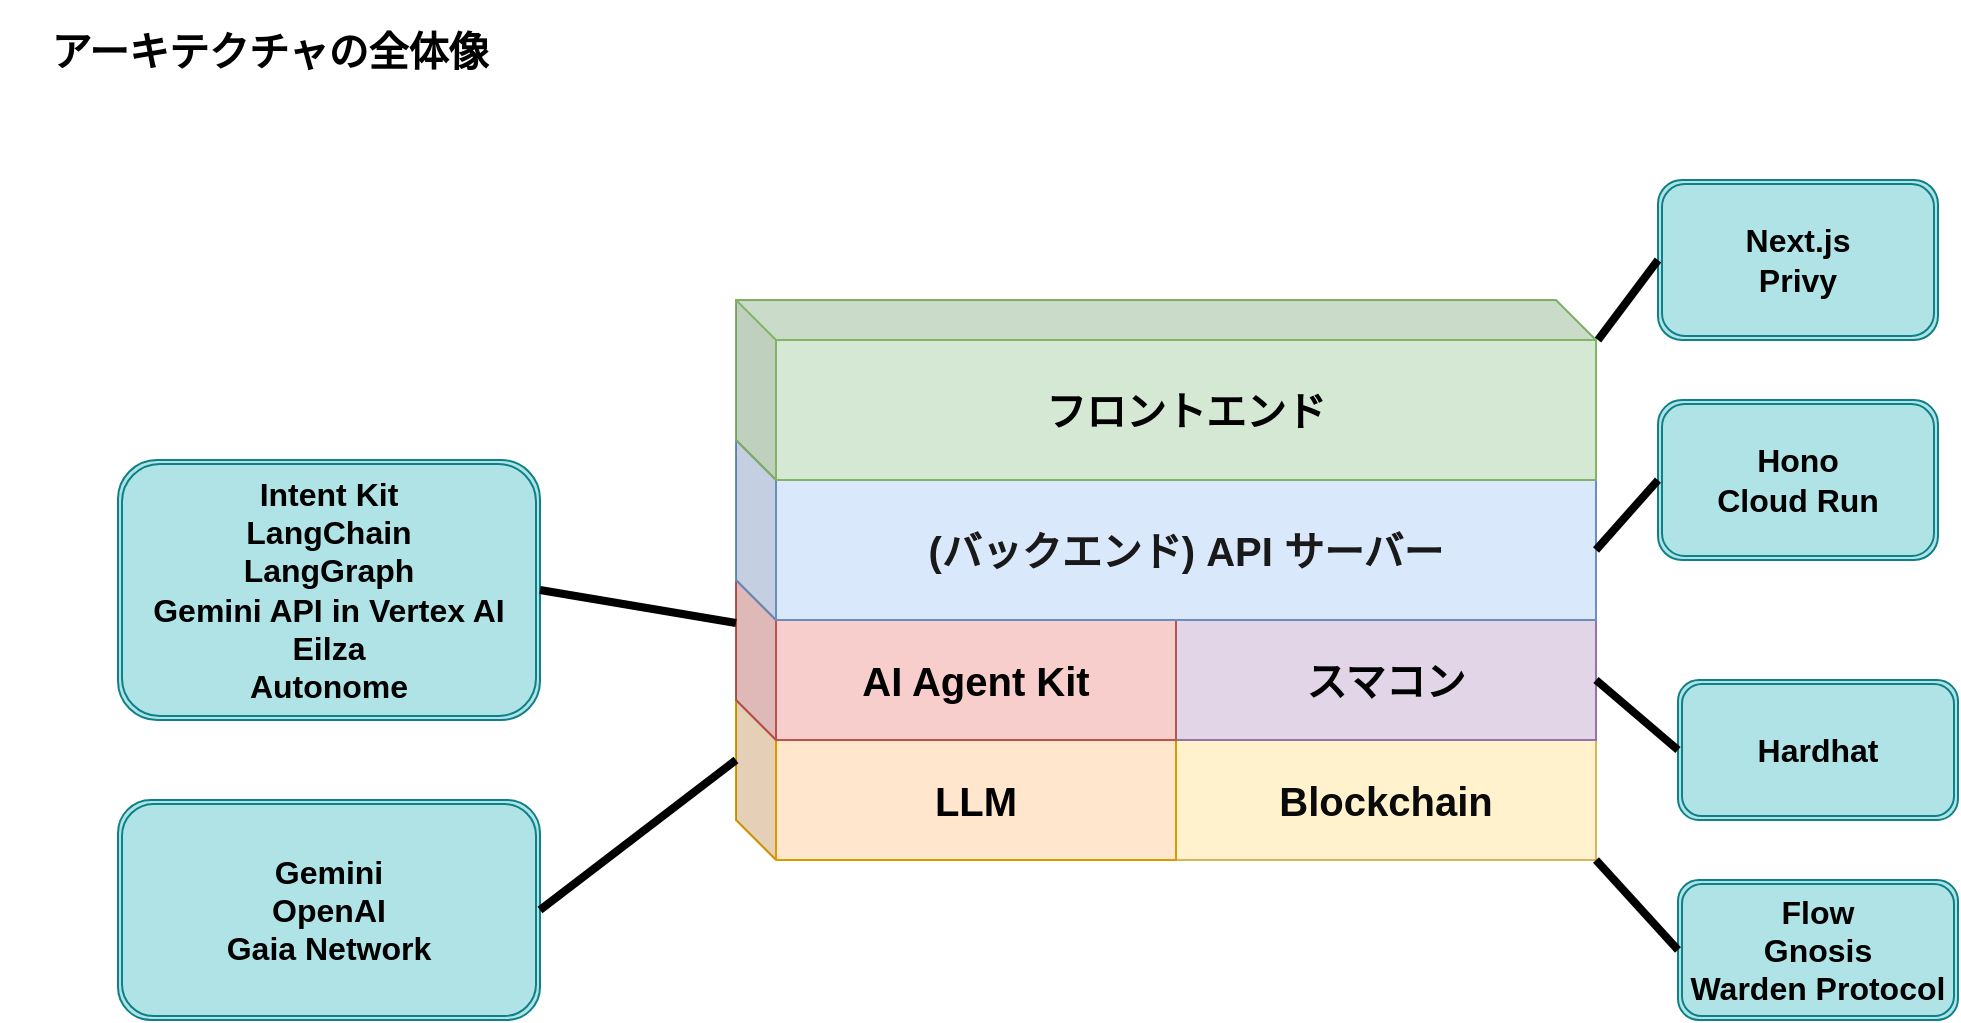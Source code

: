 <mxfile>
    <diagram id="P0iqR6xschAtw16_PYDK" name="Page-1">
        <mxGraphModel dx="1746" dy="1726" grid="1" gridSize="10" guides="1" tooltips="1" connect="1" arrows="1" fold="1" page="1" pageScale="1" pageWidth="827" pageHeight="1169" background="#ffffff" math="0" shadow="0">
            <root>
                <mxCell id="0"/>
                <mxCell id="1" parent="0"/>
                <mxCell id="2" value="&lt;b&gt;&lt;font style=&quot;font-size: 20px;&quot; color=&quot;#000000&quot;&gt;アーキテクチャの全体像&lt;/font&gt;&lt;/b&gt;" style="text;html=1;strokeColor=none;fillColor=none;align=center;verticalAlign=middle;whiteSpace=wrap;rounded=0;" parent="1" vertex="1">
                    <mxGeometry x="-169" y="-1150" width="270" height="50" as="geometry"/>
                </mxCell>
                <mxCell id="4" value="&lt;b&gt;&lt;font color=&quot;#0b0a0a&quot;&gt;Blockchain&lt;/font&gt;&lt;/b&gt;" style="shape=cube;whiteSpace=wrap;html=1;boundedLbl=1;backgroundOutline=1;darkOpacity=0.05;darkOpacity2=0.1;fontSize=20;fillColor=#fff2cc;strokeColor=#d6b656;" vertex="1" parent="1">
                    <mxGeometry x="399" y="-800" width="230" height="80" as="geometry"/>
                </mxCell>
                <mxCell id="5" value="&lt;b&gt;&lt;font color=&quot;#000000&quot;&gt;スマコン&lt;/font&gt;&lt;/b&gt;" style="shape=cube;whiteSpace=wrap;html=1;boundedLbl=1;backgroundOutline=1;darkOpacity=0.05;darkOpacity2=0.1;fontSize=20;fillColor=#e1d5e7;strokeColor=#9673a6;" vertex="1" parent="1">
                    <mxGeometry x="399" y="-860" width="230" height="80" as="geometry"/>
                </mxCell>
                <mxCell id="3" value="&lt;b&gt;&lt;font color=&quot;#000000&quot;&gt;LLM&lt;/font&gt;&lt;/b&gt;" style="shape=cube;whiteSpace=wrap;html=1;boundedLbl=1;backgroundOutline=1;darkOpacity=0.05;darkOpacity2=0.1;fontSize=20;fillColor=#ffe6cc;strokeColor=#d79b00;" parent="1" vertex="1">
                    <mxGeometry x="199" y="-800" width="220" height="80" as="geometry"/>
                </mxCell>
                <mxCell id="8" value="&lt;font color=&quot;#000000&quot;&gt;&lt;b&gt;AI Agent Kit&lt;/b&gt;&lt;/font&gt;" style="shape=cube;whiteSpace=wrap;html=1;boundedLbl=1;backgroundOutline=1;darkOpacity=0.05;darkOpacity2=0.1;fontSize=20;fillColor=#f8cecc;strokeColor=#b85450;" vertex="1" parent="1">
                    <mxGeometry x="199" y="-860" width="220" height="80" as="geometry"/>
                </mxCell>
                <mxCell id="6" value="&lt;font color=&quot;#1a1919&quot;&gt;&lt;b&gt;(バックエンド) API&amp;nbsp;サーバー&lt;/b&gt;&lt;/font&gt;" style="shape=cube;whiteSpace=wrap;html=1;boundedLbl=1;backgroundOutline=1;darkOpacity=0.05;darkOpacity2=0.1;fontSize=20;fillColor=#dae8fc;strokeColor=#6c8ebf;" vertex="1" parent="1">
                    <mxGeometry x="199" y="-930" width="430" height="90" as="geometry"/>
                </mxCell>
                <mxCell id="7" value="&lt;b&gt;&lt;font color=&quot;#000000&quot;&gt;フロントエンド&lt;/font&gt;&lt;/b&gt;" style="shape=cube;whiteSpace=wrap;html=1;boundedLbl=1;backgroundOutline=1;darkOpacity=0.05;darkOpacity2=0.1;fontSize=20;fillColor=#d5e8d4;strokeColor=#82b366;" vertex="1" parent="1">
                    <mxGeometry x="199" y="-1000" width="430" height="90" as="geometry"/>
                </mxCell>
                <mxCell id="13" value="Next.js&lt;br&gt;Privy" style="shape=ext;double=1;rounded=1;whiteSpace=wrap;html=1;fontSize=16;fillColor=#b0e3e6;strokeColor=#0e8088;fontColor=#000000;fontStyle=1" vertex="1" parent="1">
                    <mxGeometry x="660" y="-1060" width="140" height="80" as="geometry"/>
                </mxCell>
                <mxCell id="14" value="" style="endArrow=none;html=1;fontSize=16;fontColor=#000000;labelBorderColor=#000000;strokeColor=#000000;strokeWidth=4;entryX=0;entryY=0.5;entryDx=0;entryDy=0;" edge="1" parent="1" target="13">
                    <mxGeometry width="50" height="50" relative="1" as="geometry">
                        <mxPoint x="630" y="-980" as="sourcePoint"/>
                        <mxPoint x="730" y="-920" as="targetPoint"/>
                    </mxGeometry>
                </mxCell>
                <mxCell id="15" value="Hono&lt;br&gt;Cloud Run" style="shape=ext;double=1;rounded=1;whiteSpace=wrap;html=1;fontSize=16;fillColor=#b0e3e6;strokeColor=#0e8088;fontColor=#000000;fontStyle=1" vertex="1" parent="1">
                    <mxGeometry x="660" y="-949.97" width="140" height="80" as="geometry"/>
                </mxCell>
                <mxCell id="16" value="" style="endArrow=none;html=1;fontSize=16;fontColor=#000000;labelBorderColor=#000000;strokeColor=#000000;strokeWidth=4;entryX=0;entryY=0.5;entryDx=0;entryDy=0;exitX=0;exitY=0;exitDx=430;exitDy=55;exitPerimeter=0;" edge="1" parent="1" target="15" source="6">
                    <mxGeometry width="50" height="50" relative="1" as="geometry">
                        <mxPoint x="600.19" y="-860" as="sourcePoint"/>
                        <mxPoint x="730" y="-809.97" as="targetPoint"/>
                    </mxGeometry>
                </mxCell>
                <mxCell id="17" value="Hardhat" style="shape=ext;double=1;rounded=1;whiteSpace=wrap;html=1;fontSize=16;fillColor=#b0e3e6;strokeColor=#0e8088;fontColor=#000000;fontStyle=1" vertex="1" parent="1">
                    <mxGeometry x="670" y="-810" width="140" height="70" as="geometry"/>
                </mxCell>
                <mxCell id="18" value="" style="endArrow=none;html=1;fontSize=16;fontColor=#000000;labelBorderColor=#000000;strokeColor=#000000;strokeWidth=4;entryX=0;entryY=0.5;entryDx=0;entryDy=0;exitX=0;exitY=0;exitDx=230;exitDy=50;exitPerimeter=0;" edge="1" parent="1" target="17" source="5">
                    <mxGeometry width="50" height="50" relative="1" as="geometry">
                        <mxPoint x="610.19" y="-720.03" as="sourcePoint"/>
                        <mxPoint x="740" y="-670" as="targetPoint"/>
                    </mxGeometry>
                </mxCell>
                <mxCell id="19" value="Flow&lt;br&gt;Gnosis&lt;br&gt;Warden Protocol" style="shape=ext;double=1;rounded=1;whiteSpace=wrap;html=1;fontSize=16;fillColor=#b0e3e6;strokeColor=#0e8088;fontColor=#000000;fontStyle=1" vertex="1" parent="1">
                    <mxGeometry x="670" y="-710" width="140" height="70" as="geometry"/>
                </mxCell>
                <mxCell id="20" value="" style="endArrow=none;html=1;fontSize=16;fontColor=#000000;labelBorderColor=#000000;strokeColor=#000000;strokeWidth=4;entryX=0;entryY=0.5;entryDx=0;entryDy=0;exitX=1;exitY=1;exitDx=0;exitDy=0;exitPerimeter=0;" edge="1" parent="1" target="19" source="4">
                    <mxGeometry width="50" height="50" relative="1" as="geometry">
                        <mxPoint x="619" y="-710" as="sourcePoint"/>
                        <mxPoint x="730" y="-570" as="targetPoint"/>
                    </mxGeometry>
                </mxCell>
                <mxCell id="21" value="Intent Kit&lt;br&gt;LangChain&lt;br&gt;LangGraph&lt;br&gt;Gemini API in Vertex AI&lt;br&gt;Eilza&lt;br&gt;Autonome" style="shape=ext;double=1;rounded=1;whiteSpace=wrap;html=1;fontSize=16;fillColor=#b0e3e6;strokeColor=#0e8088;fontColor=#000000;fontStyle=1" vertex="1" parent="1">
                    <mxGeometry x="-110" y="-920" width="211" height="130" as="geometry"/>
                </mxCell>
                <mxCell id="22" value="" style="endArrow=none;html=1;fontSize=16;fontColor=#000000;labelBorderColor=#000000;strokeColor=#000000;strokeWidth=4;exitX=1;exitY=0.5;exitDx=0;exitDy=0;" edge="1" parent="1" target="8" source="21">
                    <mxGeometry width="50" height="50" relative="1" as="geometry">
                        <mxPoint x="-80" y="-850" as="sourcePoint"/>
                        <mxPoint x="31" y="-710" as="targetPoint"/>
                    </mxGeometry>
                </mxCell>
                <mxCell id="23" value="Gemini&lt;br&gt;OpenAI&lt;br&gt;Gaia Network" style="shape=ext;double=1;rounded=1;whiteSpace=wrap;html=1;fontSize=16;fillColor=#b0e3e6;strokeColor=#0e8088;fontColor=#000000;fontStyle=1" vertex="1" parent="1">
                    <mxGeometry x="-110" y="-750" width="211" height="110" as="geometry"/>
                </mxCell>
                <mxCell id="24" value="" style="endArrow=none;html=1;fontSize=16;fontColor=#000000;labelBorderColor=#000000;strokeColor=#000000;strokeWidth=4;exitX=1;exitY=0.5;exitDx=0;exitDy=0;entryX=0;entryY=0;entryDx=0;entryDy=30;entryPerimeter=0;" edge="1" parent="1" source="23" target="3">
                    <mxGeometry width="50" height="50" relative="1" as="geometry">
                        <mxPoint x="-80" y="-660" as="sourcePoint"/>
                        <mxPoint x="199" y="-653.798" as="targetPoint"/>
                    </mxGeometry>
                </mxCell>
            </root>
        </mxGraphModel>
    </diagram>
</mxfile>
